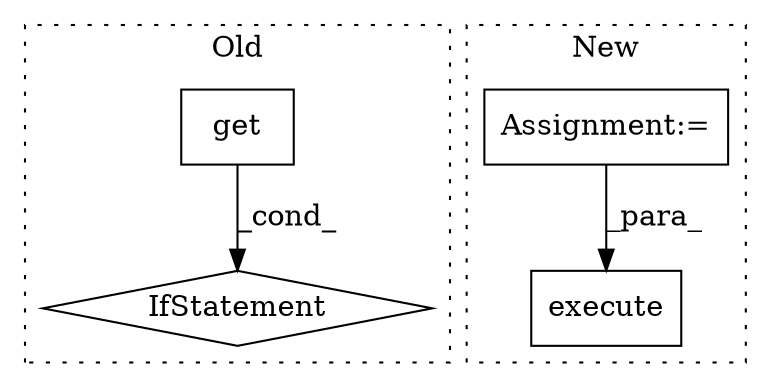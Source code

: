 digraph G {
subgraph cluster0 {
1 [label="get" a="32" s="7389,7400" l="4,1" shape="box"];
3 [label="IfStatement" a="25" s="7407,7415" l="4,2" shape="diamond"];
label = "Old";
style="dotted";
}
subgraph cluster1 {
2 [label="execute" a="32" s="6781,6796" l="8,1" shape="box"];
4 [label="Assignment:=" a="7" s="6682" l="1" shape="box"];
label = "New";
style="dotted";
}
1 -> 3 [label="_cond_"];
4 -> 2 [label="_para_"];
}